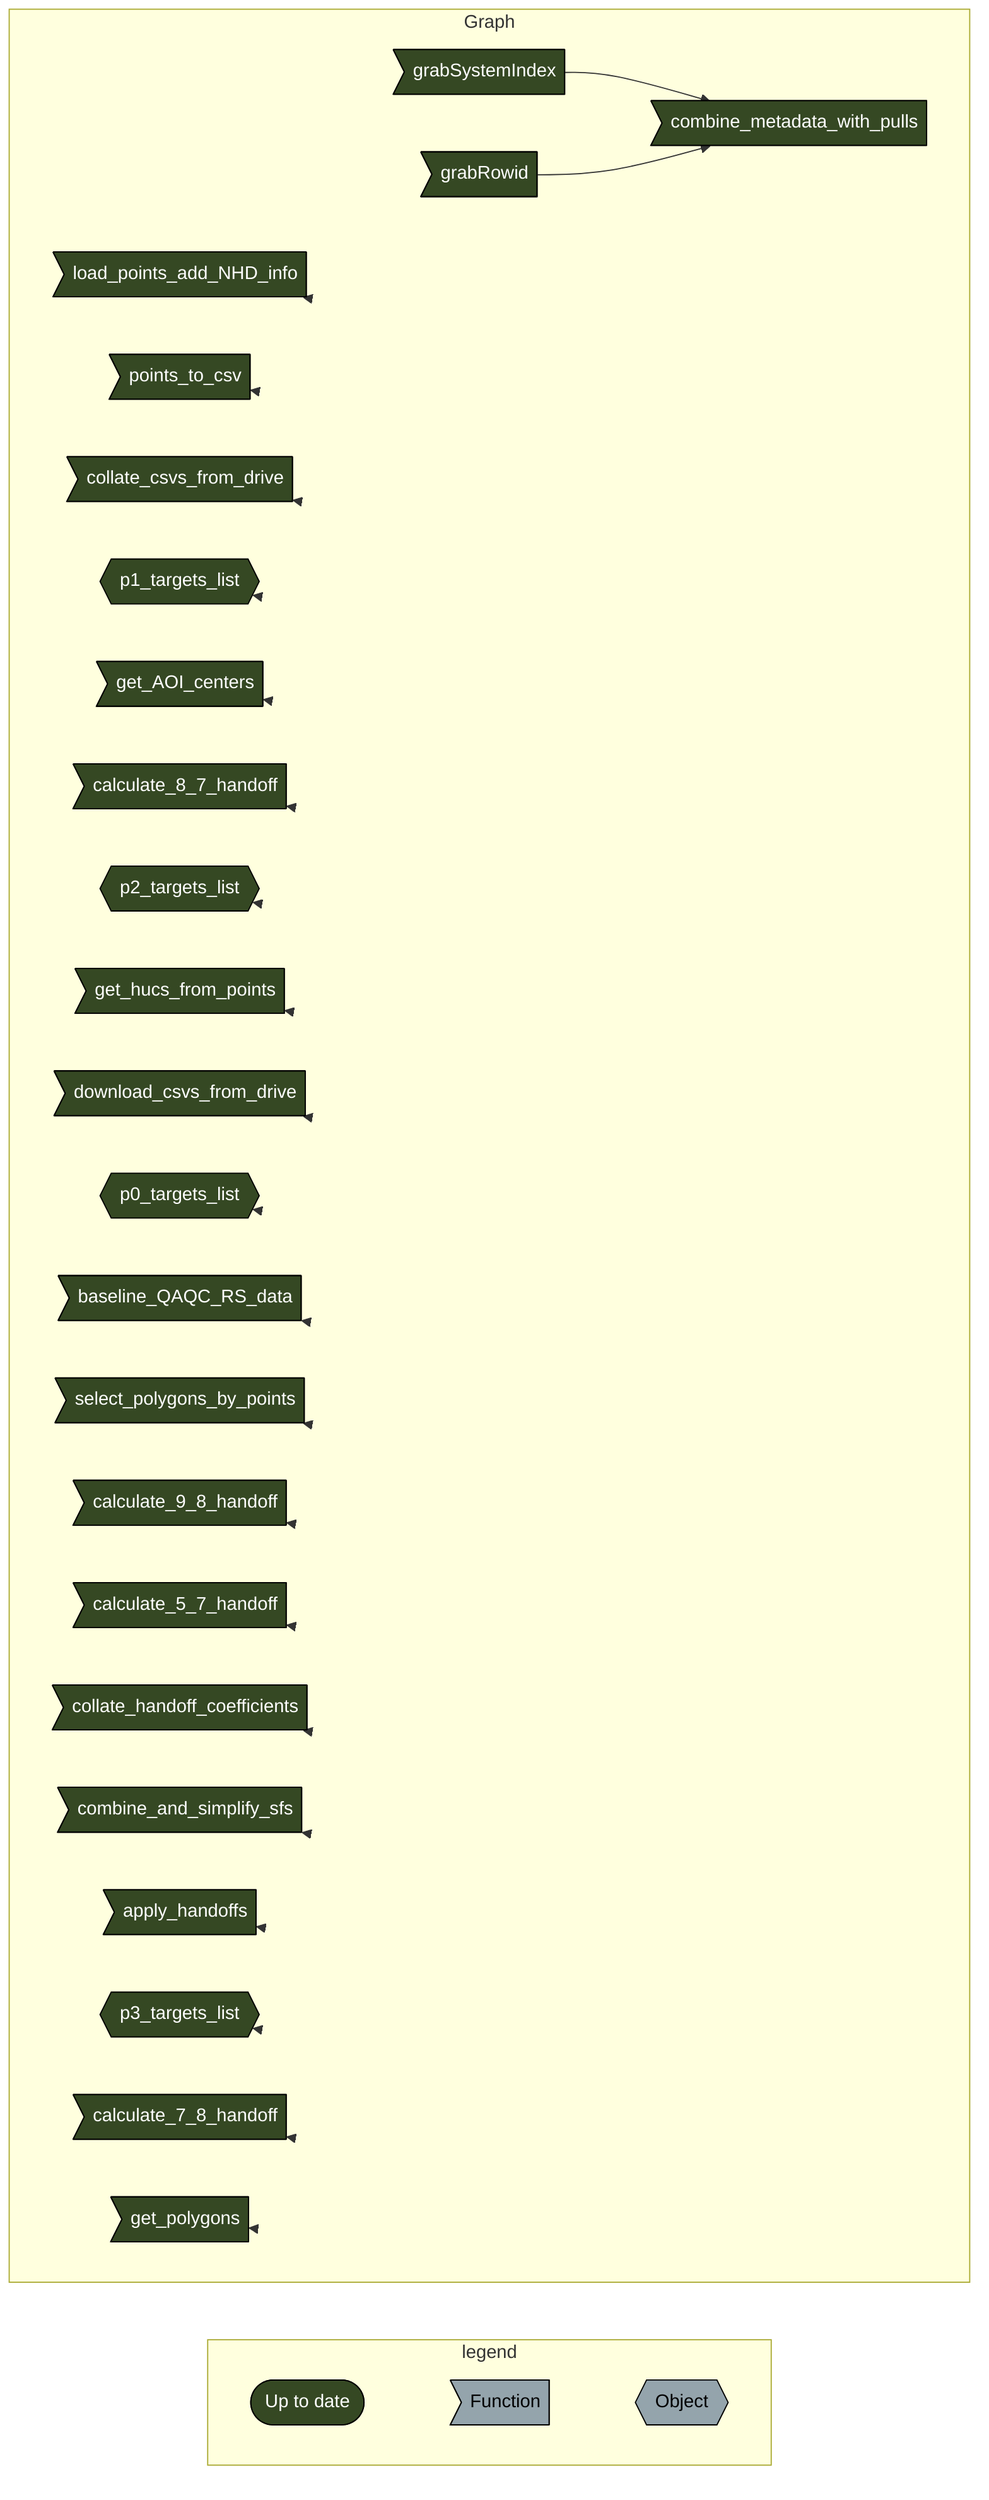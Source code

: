 graph LR
  subgraph legend
    direction LR
    x7420bd9270f8d27d([""Up to date""]):::uptodate --- xf0bce276fe2b9d3e>""Function""]:::none
    xf0bce276fe2b9d3e>""Function""]:::none --- x5bffbffeae195fc9{{""Object""}}:::none
  end
  subgraph Graph
    direction LR
    xb42d9a5e1b0024d9>"grabSystemIndex"]:::uptodate --> x925445b64f5515ad>"combine_metadata_with_pulls"]:::uptodate
    x3085da0c12f08617>"grabRowid"]:::uptodate --> x925445b64f5515ad>"combine_metadata_with_pulls"]:::uptodate
    xbd672cf7550f2af2>"load_points_add_NHD_info"]:::uptodate --> xbd672cf7550f2af2>"load_points_add_NHD_info"]:::uptodate
    x5b61bf087fabd667>"points_to_csv"]:::uptodate --> x5b61bf087fabd667>"points_to_csv"]:::uptodate
    x8a2822f6635bd6b5>"collate_csvs_from_drive"]:::uptodate --> x8a2822f6635bd6b5>"collate_csvs_from_drive"]:::uptodate
    xec0704e9d53864a1{{"p1_targets_list"}}:::uptodate --> xec0704e9d53864a1{{"p1_targets_list"}}:::uptodate
    x81eb2ab69a337002>"get_AOI_centers"]:::uptodate --> x81eb2ab69a337002>"get_AOI_centers"]:::uptodate
    x6bc791ebaeaec04f>"calculate_8_7_handoff"]:::uptodate --> x6bc791ebaeaec04f>"calculate_8_7_handoff"]:::uptodate
    x4e5b18507a4933f4{{"p2_targets_list"}}:::uptodate --> x4e5b18507a4933f4{{"p2_targets_list"}}:::uptodate
    xaf07a05bf3aaf1b9>"get_hucs_from_points"]:::uptodate --> xaf07a05bf3aaf1b9>"get_hucs_from_points"]:::uptodate
    xe6114c4964b2ed63>"download_csvs_from_drive"]:::uptodate --> xe6114c4964b2ed63>"download_csvs_from_drive"]:::uptodate
    x251b431606ed97b5{{"p0_targets_list"}}:::uptodate --> x251b431606ed97b5{{"p0_targets_list"}}:::uptodate
    xdcbbc71ec73ed665>"baseline_QAQC_RS_data"]:::uptodate --> xdcbbc71ec73ed665>"baseline_QAQC_RS_data"]:::uptodate
    xb6046b564c2b17c1>"select_polygons_by_points"]:::uptodate --> xb6046b564c2b17c1>"select_polygons_by_points"]:::uptodate
    xaf703f04ade75c35>"calculate_9_8_handoff"]:::uptodate --> xaf703f04ade75c35>"calculate_9_8_handoff"]:::uptodate
    xff8a2b0e00f078a5>"calculate_5_7_handoff"]:::uptodate --> xff8a2b0e00f078a5>"calculate_5_7_handoff"]:::uptodate
    x31c12dca6242a905>"collate_handoff_coefficients"]:::uptodate --> x31c12dca6242a905>"collate_handoff_coefficients"]:::uptodate
    xfbf236c5a2d16b7f>"combine_and_simplify_sfs"]:::uptodate --> xfbf236c5a2d16b7f>"combine_and_simplify_sfs"]:::uptodate
    x40d3e75e836ff0df>"apply_handoffs"]:::uptodate --> x40d3e75e836ff0df>"apply_handoffs"]:::uptodate
    xb652901ed2431f5d{{"p3_targets_list"}}:::uptodate --> xb652901ed2431f5d{{"p3_targets_list"}}:::uptodate
    xb8b66377ce03c48e>"calculate_7_8_handoff"]:::uptodate --> xb8b66377ce03c48e>"calculate_7_8_handoff"]:::uptodate
    x381670d2b9b2e829>"get_polygons"]:::uptodate --> x381670d2b9b2e829>"get_polygons"]:::uptodate
  end
  classDef uptodate stroke:#000000,color:#ffffff,fill:#354823;
  classDef none stroke:#000000,color:#000000,fill:#94a4ac;
  linkStyle 0 stroke-width:0px;
  linkStyle 1 stroke-width:0px;
  linkStyle 4 stroke-width:0px;
  linkStyle 5 stroke-width:0px;
  linkStyle 6 stroke-width:0px;
  linkStyle 7 stroke-width:0px;
  linkStyle 8 stroke-width:0px;
  linkStyle 9 stroke-width:0px;
  linkStyle 10 stroke-width:0px;
  linkStyle 11 stroke-width:0px;
  linkStyle 12 stroke-width:0px;
  linkStyle 13 stroke-width:0px;
  linkStyle 14 stroke-width:0px;
  linkStyle 15 stroke-width:0px;
  linkStyle 16 stroke-width:0px;
  linkStyle 17 stroke-width:0px;
  linkStyle 18 stroke-width:0px;
  linkStyle 19 stroke-width:0px;
  linkStyle 20 stroke-width:0px;
  linkStyle 21 stroke-width:0px;
  linkStyle 22 stroke-width:0px;
  linkStyle 23 stroke-width:0px;